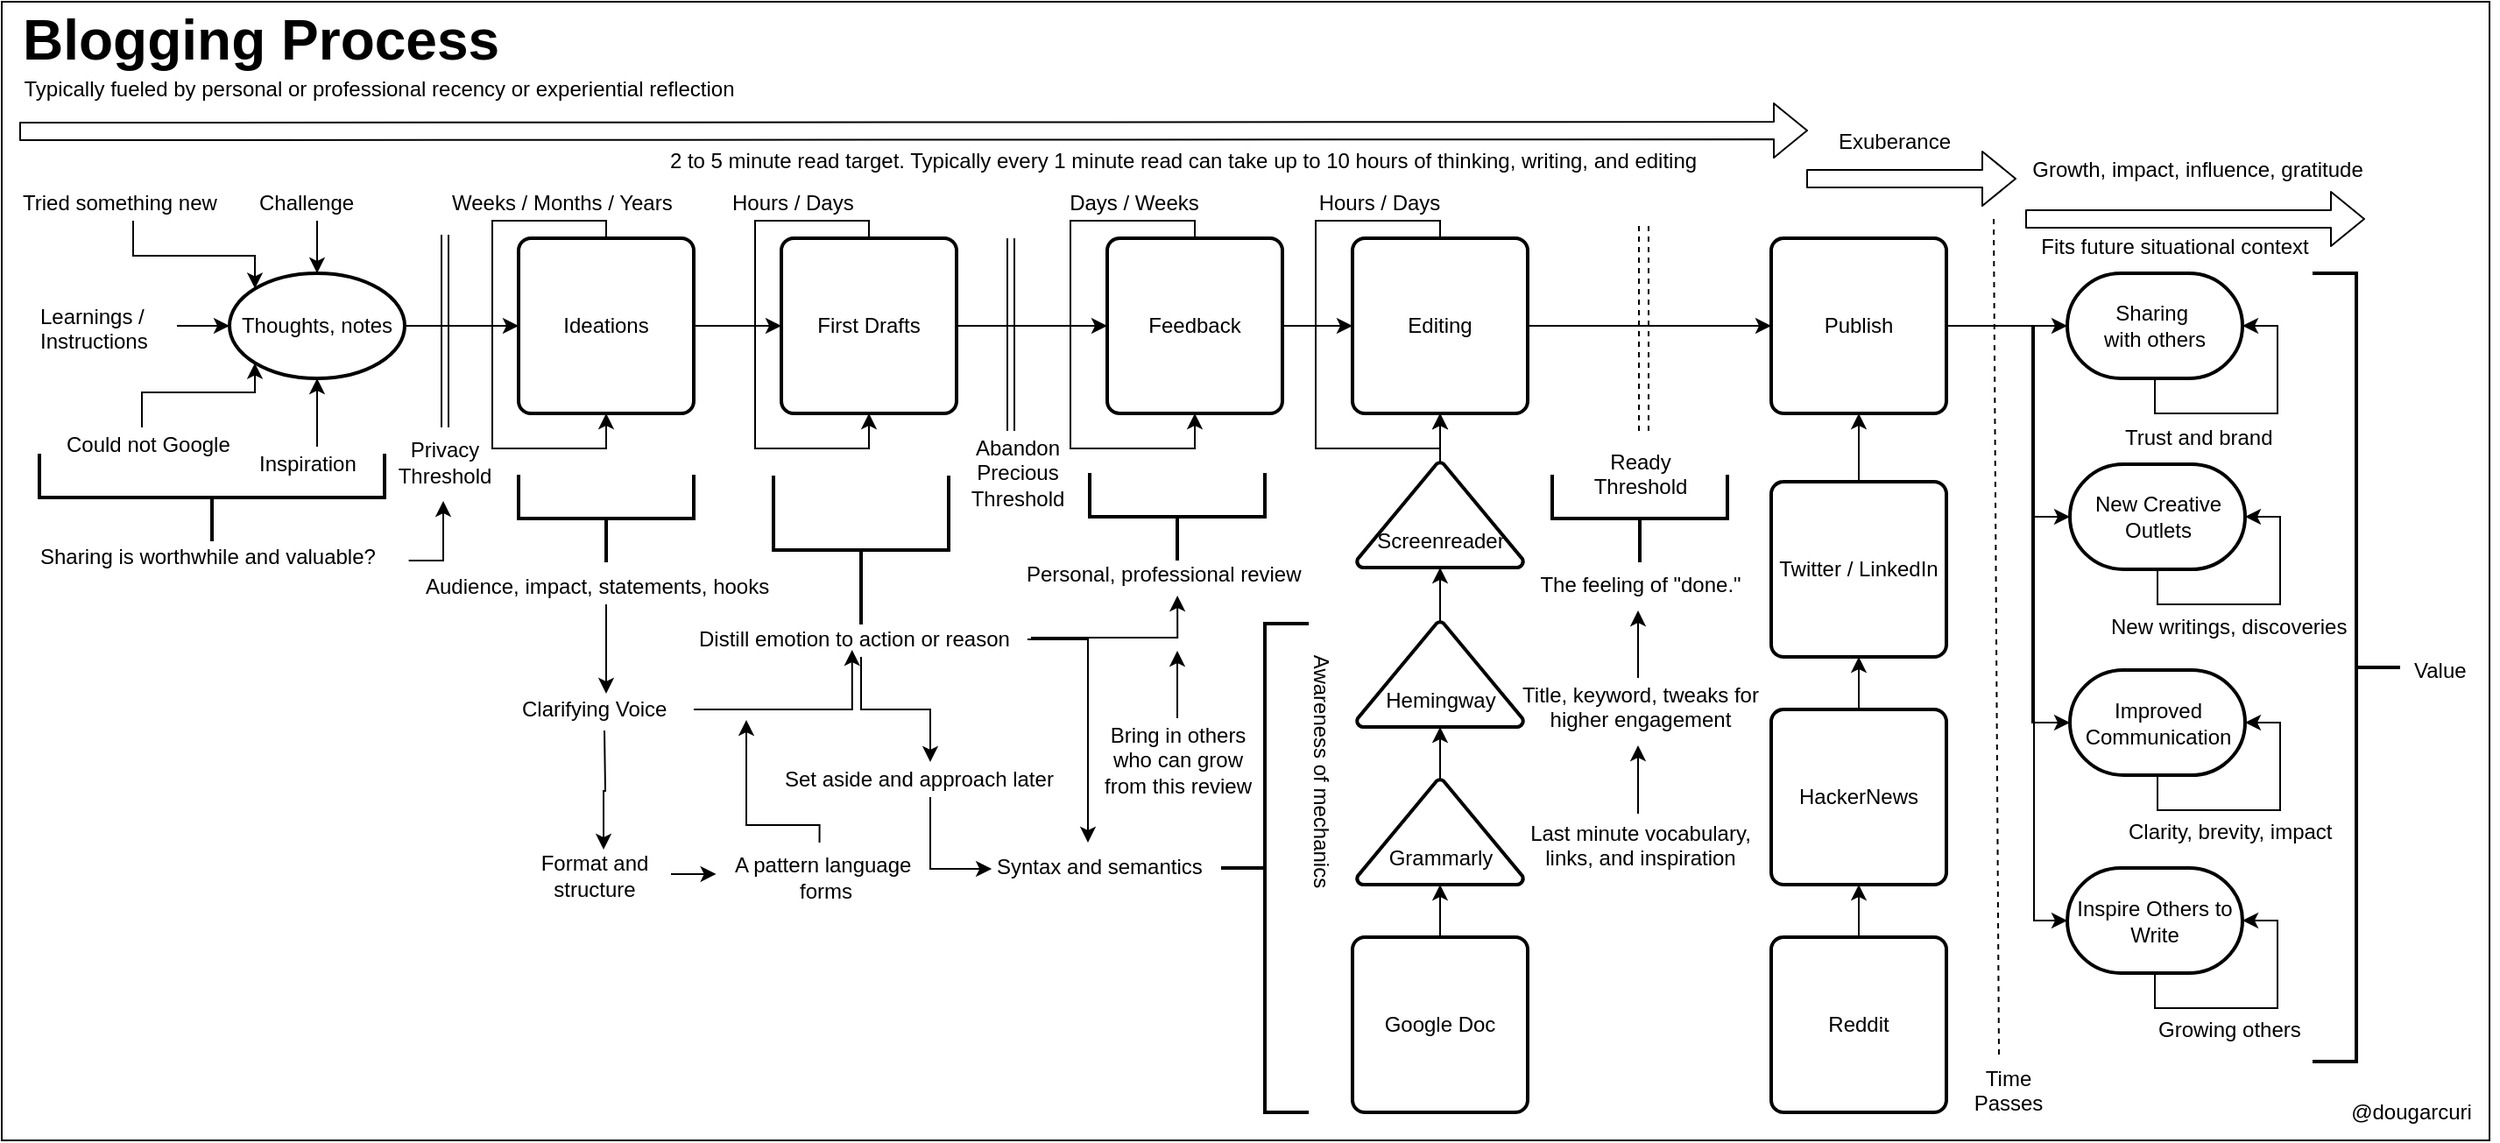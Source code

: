 <mxfile version="12.3.5" type="device" pages="1"><diagram id="sORktMblNxH-J1R0v_uJ" name="process"><mxGraphModel dx="1791" dy="623" grid="1" gridSize="10" guides="1" tooltips="1" connect="1" arrows="1" fold="1" page="1" pageScale="1" pageWidth="850" pageHeight="1100" math="0" shadow="0"><root><mxCell id="0"/><mxCell id="1" parent="0"/><mxCell id="_Q_FbleokPixH2t-izun-12" value="" style="rounded=0;whiteSpace=wrap;html=1;align=center;fillColor=none;" vertex="1" parent="1"><mxGeometry x="-140" y="60" width="1420" height="650" as="geometry"/></mxCell><mxCell id="eukD2ALATDsCNfcXqx_N-5" style="edgeStyle=orthogonalEdgeStyle;rounded=0;orthogonalLoop=1;jettySize=auto;html=1;exitX=1;exitY=0.5;exitDx=0;exitDy=0;entryX=0;entryY=0.5;entryDx=0;entryDy=0;" parent="1" source="eukD2ALATDsCNfcXqx_N-1" target="eukD2ALATDsCNfcXqx_N-6" edge="1"><mxGeometry relative="1" as="geometry"><mxPoint x="295" y="245" as="targetPoint"/></mxGeometry></mxCell><mxCell id="eukD2ALATDsCNfcXqx_N-1" value="Ideations" style="rounded=1;whiteSpace=wrap;html=1;absoluteArcSize=1;arcSize=14;strokeWidth=2;" parent="1" vertex="1"><mxGeometry x="155" y="195" width="100" height="100" as="geometry"/></mxCell><mxCell id="eukD2ALATDsCNfcXqx_N-2" style="edgeStyle=orthogonalEdgeStyle;rounded=0;orthogonalLoop=1;jettySize=auto;html=1;entryX=0.5;entryY=1;entryDx=0;entryDy=0;" parent="1" source="eukD2ALATDsCNfcXqx_N-1" target="eukD2ALATDsCNfcXqx_N-1" edge="1"><mxGeometry relative="1" as="geometry"><Array as="points"><mxPoint x="205" y="185"/><mxPoint x="140" y="185"/><mxPoint x="140" y="315"/><mxPoint x="205" y="315"/></Array></mxGeometry></mxCell><mxCell id="eukD2ALATDsCNfcXqx_N-12" style="edgeStyle=orthogonalEdgeStyle;rounded=0;orthogonalLoop=1;jettySize=auto;html=1;exitX=1;exitY=0.5;exitDx=0;exitDy=0;entryX=0;entryY=0.5;entryDx=0;entryDy=0;" parent="1" source="eukD2ALATDsCNfcXqx_N-6" target="eukD2ALATDsCNfcXqx_N-11" edge="1"><mxGeometry relative="1" as="geometry"><mxPoint x="441" y="245" as="sourcePoint"/></mxGeometry></mxCell><mxCell id="eukD2ALATDsCNfcXqx_N-6" value="First Drafts" style="rounded=1;whiteSpace=wrap;html=1;absoluteArcSize=1;arcSize=14;strokeWidth=2;" parent="1" vertex="1"><mxGeometry x="305" y="195" width="100" height="100" as="geometry"/></mxCell><mxCell id="eukD2ALATDsCNfcXqx_N-8" style="edgeStyle=orthogonalEdgeStyle;rounded=0;orthogonalLoop=1;jettySize=auto;html=1;exitX=0.5;exitY=0;exitDx=0;exitDy=0;entryX=0.5;entryY=1;entryDx=0;entryDy=0;" parent="1" source="eukD2ALATDsCNfcXqx_N-6" target="eukD2ALATDsCNfcXqx_N-6" edge="1"><mxGeometry relative="1" as="geometry"><Array as="points"><mxPoint x="355" y="185"/><mxPoint x="290" y="185"/><mxPoint x="290" y="315"/><mxPoint x="355" y="315"/></Array></mxGeometry></mxCell><mxCell id="eukD2ALATDsCNfcXqx_N-9" value="Weeks / Months / Years" style="text;html=1;resizable=0;points=[];autosize=1;align=left;verticalAlign=top;spacingTop=-4;" parent="1" vertex="1"><mxGeometry x="115" y="165" width="140" height="20" as="geometry"/></mxCell><mxCell id="eukD2ALATDsCNfcXqx_N-10" value="Hours / Days" style="text;html=1;resizable=0;points=[];autosize=1;align=left;verticalAlign=top;spacingTop=-4;" parent="1" vertex="1"><mxGeometry x="275" y="165" width="80" height="20" as="geometry"/></mxCell><mxCell id="eukD2ALATDsCNfcXqx_N-19" style="edgeStyle=orthogonalEdgeStyle;rounded=0;orthogonalLoop=1;jettySize=auto;html=1;exitX=1;exitY=0.5;exitDx=0;exitDy=0;entryX=0;entryY=0.5;entryDx=0;entryDy=0;" parent="1" source="eukD2ALATDsCNfcXqx_N-11" target="eukD2ALATDsCNfcXqx_N-23" edge="1"><mxGeometry relative="1" as="geometry"><mxPoint x="621" y="245" as="targetPoint"/></mxGeometry></mxCell><mxCell id="eukD2ALATDsCNfcXqx_N-11" value="Feedback" style="rounded=1;whiteSpace=wrap;html=1;absoluteArcSize=1;arcSize=14;strokeWidth=2;" parent="1" vertex="1"><mxGeometry x="491" y="195" width="100" height="100" as="geometry"/></mxCell><mxCell id="eukD2ALATDsCNfcXqx_N-15" style="edgeStyle=orthogonalEdgeStyle;rounded=0;orthogonalLoop=1;jettySize=auto;html=1;exitX=0.5;exitY=0;exitDx=0;exitDy=0;entryX=0.5;entryY=1;entryDx=0;entryDy=0;" parent="1" source="eukD2ALATDsCNfcXqx_N-11" target="eukD2ALATDsCNfcXqx_N-11" edge="1"><mxGeometry relative="1" as="geometry"><Array as="points"><mxPoint x="541" y="185"/><mxPoint x="470" y="185"/><mxPoint x="470" y="315"/><mxPoint x="541" y="315"/></Array></mxGeometry></mxCell><mxCell id="eukD2ALATDsCNfcXqx_N-16" value="Days / Weeks" style="text;html=1;resizable=0;points=[];align=center;verticalAlign=middle;labelBackgroundColor=#ffffff;" parent="eukD2ALATDsCNfcXqx_N-15" vertex="1" connectable="0"><mxGeometry x="-0.569" y="-4" relative="1" as="geometry"><mxPoint x="20" y="-6" as="offset"/></mxGeometry></mxCell><mxCell id="eukD2ALATDsCNfcXqx_N-27" style="edgeStyle=orthogonalEdgeStyle;rounded=0;orthogonalLoop=1;jettySize=auto;html=1;exitX=1;exitY=0.5;exitDx=0;exitDy=0;entryX=0;entryY=0.5;entryDx=0;entryDy=0;" parent="1" source="eukD2ALATDsCNfcXqx_N-23" target="eukD2ALATDsCNfcXqx_N-25" edge="1"><mxGeometry relative="1" as="geometry"/></mxCell><mxCell id="eukD2ALATDsCNfcXqx_N-23" value="Editing" style="rounded=1;whiteSpace=wrap;html=1;absoluteArcSize=1;arcSize=14;strokeWidth=2;" parent="1" vertex="1"><mxGeometry x="631" y="195" width="100" height="100" as="geometry"/></mxCell><mxCell id="eukD2ALATDsCNfcXqx_N-84" style="edgeStyle=orthogonalEdgeStyle;rounded=0;orthogonalLoop=1;jettySize=auto;html=1;exitX=1;exitY=0.5;exitDx=0;exitDy=0;entryX=0;entryY=0.5;entryDx=0;entryDy=0;entryPerimeter=0;" parent="1" source="eukD2ALATDsCNfcXqx_N-25" target="eukD2ALATDsCNfcXqx_N-85" edge="1"><mxGeometry relative="1" as="geometry"><mxPoint x="1019" y="245" as="targetPoint"/></mxGeometry></mxCell><mxCell id="eukD2ALATDsCNfcXqx_N-127" style="edgeStyle=orthogonalEdgeStyle;rounded=0;orthogonalLoop=1;jettySize=auto;html=1;exitX=1;exitY=0.5;exitDx=0;exitDy=0;entryX=0;entryY=0.5;entryDx=0;entryDy=0;entryPerimeter=0;" parent="1" source="eukD2ALATDsCNfcXqx_N-25" target="eukD2ALATDsCNfcXqx_N-128" edge="1"><mxGeometry relative="1" as="geometry"><mxPoint x="1019" y="410" as="targetPoint"/><Array as="points"><mxPoint x="1019" y="245"/><mxPoint x="1019" y="354"/></Array></mxGeometry></mxCell><mxCell id="eukD2ALATDsCNfcXqx_N-132" style="edgeStyle=orthogonalEdgeStyle;rounded=0;orthogonalLoop=1;jettySize=auto;html=1;exitX=1;exitY=0.5;exitDx=0;exitDy=0;entryX=0;entryY=0.5;entryDx=0;entryDy=0;entryPerimeter=0;" parent="1" source="eukD2ALATDsCNfcXqx_N-25" target="eukD2ALATDsCNfcXqx_N-131" edge="1"><mxGeometry relative="1" as="geometry"><Array as="points"><mxPoint x="1019" y="245"/><mxPoint x="1019" y="472"/></Array></mxGeometry></mxCell><mxCell id="eukD2ALATDsCNfcXqx_N-25" value="Publish" style="rounded=1;whiteSpace=wrap;html=1;absoluteArcSize=1;arcSize=14;strokeWidth=2;" parent="1" vertex="1"><mxGeometry x="870" y="195" width="100" height="100" as="geometry"/></mxCell><mxCell id="eukD2ALATDsCNfcXqx_N-34" style="edgeStyle=orthogonalEdgeStyle;rounded=0;orthogonalLoop=1;jettySize=auto;html=1;exitX=0.5;exitY=0;exitDx=0;exitDy=0;entryX=0.5;entryY=1;entryDx=0;entryDy=0;" parent="1" source="eukD2ALATDsCNfcXqx_N-29" target="eukD2ALATDsCNfcXqx_N-30" edge="1"><mxGeometry relative="1" as="geometry"/></mxCell><mxCell id="eukD2ALATDsCNfcXqx_N-29" value="HackerNews" style="rounded=1;whiteSpace=wrap;html=1;absoluteArcSize=1;arcSize=14;strokeWidth=2;" parent="1" vertex="1"><mxGeometry x="870" y="464" width="100" height="100" as="geometry"/></mxCell><mxCell id="eukD2ALATDsCNfcXqx_N-33" style="edgeStyle=orthogonalEdgeStyle;rounded=0;orthogonalLoop=1;jettySize=auto;html=1;exitX=0.5;exitY=0;exitDx=0;exitDy=0;entryX=0.5;entryY=1;entryDx=0;entryDy=0;" parent="1" source="eukD2ALATDsCNfcXqx_N-30" target="eukD2ALATDsCNfcXqx_N-25" edge="1"><mxGeometry relative="1" as="geometry"/></mxCell><mxCell id="eukD2ALATDsCNfcXqx_N-30" value="Twitter / LinkedIn" style="rounded=1;whiteSpace=wrap;html=1;absoluteArcSize=1;arcSize=14;strokeWidth=2;" parent="1" vertex="1"><mxGeometry x="870" y="334" width="100" height="100" as="geometry"/></mxCell><mxCell id="eukD2ALATDsCNfcXqx_N-35" style="edgeStyle=orthogonalEdgeStyle;rounded=0;orthogonalLoop=1;jettySize=auto;html=1;exitX=0.5;exitY=0;exitDx=0;exitDy=0;entryX=0.5;entryY=1;entryDx=0;entryDy=0;" parent="1" source="eukD2ALATDsCNfcXqx_N-31" target="eukD2ALATDsCNfcXqx_N-29" edge="1"><mxGeometry relative="1" as="geometry"/></mxCell><mxCell id="eukD2ALATDsCNfcXqx_N-31" value="Reddit" style="rounded=1;whiteSpace=wrap;html=1;absoluteArcSize=1;arcSize=14;strokeWidth=2;" parent="1" vertex="1"><mxGeometry x="870" y="594" width="100" height="100" as="geometry"/></mxCell><mxCell id="eukD2ALATDsCNfcXqx_N-41" style="edgeStyle=orthogonalEdgeStyle;rounded=0;orthogonalLoop=1;jettySize=auto;html=1;exitX=0.5;exitY=0;exitDx=0;exitDy=0;entryX=0.5;entryY=1;entryDx=0;entryDy=0;exitPerimeter=0;" parent="1" source="eukD2ALATDsCNfcXqx_N-57" target="eukD2ALATDsCNfcXqx_N-23" edge="1"><mxGeometry relative="1" as="geometry"><mxPoint x="681" y="334" as="sourcePoint"/></mxGeometry></mxCell><mxCell id="eukD2ALATDsCNfcXqx_N-42" value="&lt;b&gt;&lt;font style=&quot;font-size: 32px&quot;&gt;Blogging Process&lt;/font&gt;&lt;/b&gt;" style="text;html=1;resizable=0;points=[];autosize=1;align=left;verticalAlign=top;spacingTop=-4;" parent="1" vertex="1"><mxGeometry x="-130" y="60" width="290" height="20" as="geometry"/></mxCell><mxCell id="eukD2ALATDsCNfcXqx_N-43" value="" style="strokeWidth=2;html=1;shape=mxgraph.flowchart.annotation_2;align=left;labelPosition=right;pointerEvents=1;rotation=-90;" parent="1" vertex="1"><mxGeometry x="180" y="305" width="50" height="100" as="geometry"/></mxCell><mxCell id="eukD2ALATDsCNfcXqx_N-74" value="" style="edgeStyle=orthogonalEdgeStyle;rounded=0;orthogonalLoop=1;jettySize=auto;html=1;" parent="1" source="eukD2ALATDsCNfcXqx_N-44" edge="1"><mxGeometry relative="1" as="geometry"><mxPoint x="205" y="455" as="targetPoint"/></mxGeometry></mxCell><mxCell id="eukD2ALATDsCNfcXqx_N-44" value="Audience, impact, statements, hooks" style="text;html=1;resizable=0;points=[];autosize=1;align=left;verticalAlign=top;spacingTop=-4;" parent="1" vertex="1"><mxGeometry x="100" y="384" width="210" height="20" as="geometry"/></mxCell><mxCell id="eukD2ALATDsCNfcXqx_N-94" style="edgeStyle=orthogonalEdgeStyle;rounded=0;orthogonalLoop=1;jettySize=auto;html=1;entryX=0.473;entryY=0.8;entryDx=0;entryDy=0;entryPerimeter=0;" parent="1" source="eukD2ALATDsCNfcXqx_N-73" target="eukD2ALATDsCNfcXqx_N-48" edge="1"><mxGeometry relative="1" as="geometry"/></mxCell><mxCell id="eukD2ALATDsCNfcXqx_N-73" value="Clarifying Voice" style="text;html=1;resizable=0;points=[];autosize=1;align=left;verticalAlign=top;spacingTop=-4;" parent="1" vertex="1"><mxGeometry x="155" y="454" width="100" height="20" as="geometry"/></mxCell><mxCell id="eukD2ALATDsCNfcXqx_N-45" value="" style="strokeWidth=2;html=1;shape=mxgraph.flowchart.annotation_2;align=left;labelPosition=right;pointerEvents=1;rotation=-90;" parent="1" vertex="1"><mxGeometry x="506" y="304" width="50" height="100" as="geometry"/></mxCell><mxCell id="eukD2ALATDsCNfcXqx_N-46" value="Personal, professional review" style="text;html=1;resizable=0;points=[];autosize=1;align=left;verticalAlign=top;spacingTop=-4;" parent="1" vertex="1"><mxGeometry x="443" y="377" width="170" height="20" as="geometry"/></mxCell><mxCell id="eukD2ALATDsCNfcXqx_N-47" value="" style="strokeWidth=2;html=1;shape=mxgraph.flowchart.annotation_2;align=left;labelPosition=right;pointerEvents=1;rotation=-90;" parent="1" vertex="1"><mxGeometry x="308" y="323" width="85" height="100" as="geometry"/></mxCell><mxCell id="eukD2ALATDsCNfcXqx_N-99" style="edgeStyle=orthogonalEdgeStyle;rounded=0;orthogonalLoop=1;jettySize=auto;html=1;entryX=0.518;entryY=1.1;entryDx=0;entryDy=0;entryPerimeter=0;exitX=1.013;exitY=0.5;exitDx=0;exitDy=0;exitPerimeter=0;" parent="1" source="eukD2ALATDsCNfcXqx_N-48" target="eukD2ALATDsCNfcXqx_N-46" edge="1"><mxGeometry relative="1" as="geometry"><Array as="points"><mxPoint x="448" y="423"/><mxPoint x="531" y="423"/></Array></mxGeometry></mxCell><mxCell id="eukD2ALATDsCNfcXqx_N-101" style="edgeStyle=orthogonalEdgeStyle;rounded=0;orthogonalLoop=1;jettySize=auto;html=1;" parent="1" source="eukD2ALATDsCNfcXqx_N-48" edge="1"><mxGeometry relative="1" as="geometry"><mxPoint x="480" y="540" as="targetPoint"/><Array as="points"><mxPoint x="480" y="424"/></Array></mxGeometry></mxCell><mxCell id="eukD2ALATDsCNfcXqx_N-115" style="edgeStyle=orthogonalEdgeStyle;rounded=0;orthogonalLoop=1;jettySize=auto;html=1;" parent="1" source="eukD2ALATDsCNfcXqx_N-48" target="eukD2ALATDsCNfcXqx_N-113" edge="1"><mxGeometry relative="1" as="geometry"/></mxCell><mxCell id="eukD2ALATDsCNfcXqx_N-48" value="Distill emotion to action or reason" style="text;html=1;resizable=0;points=[];autosize=1;align=left;verticalAlign=top;spacingTop=-4;" parent="1" vertex="1"><mxGeometry x="255.5" y="414" width="190" height="20" as="geometry"/></mxCell><mxCell id="eukD2ALATDsCNfcXqx_N-63" style="edgeStyle=orthogonalEdgeStyle;rounded=0;orthogonalLoop=1;jettySize=auto;html=1;exitX=0.5;exitY=0;exitDx=0;exitDy=0;entryX=0.5;entryY=1;entryDx=0;entryDy=0;entryPerimeter=0;" parent="1" source="eukD2ALATDsCNfcXqx_N-51" target="eukD2ALATDsCNfcXqx_N-55" edge="1"><mxGeometry relative="1" as="geometry"/></mxCell><mxCell id="eukD2ALATDsCNfcXqx_N-51" value="Google Doc" style="rounded=1;whiteSpace=wrap;html=1;absoluteArcSize=1;arcSize=14;strokeWidth=2;" parent="1" vertex="1"><mxGeometry x="631" y="594" width="100" height="100" as="geometry"/></mxCell><mxCell id="eukD2ALATDsCNfcXqx_N-61" style="edgeStyle=orthogonalEdgeStyle;rounded=0;orthogonalLoop=1;jettySize=auto;html=1;exitX=0.5;exitY=0;exitDx=0;exitDy=0;exitPerimeter=0;" parent="1" source="eukD2ALATDsCNfcXqx_N-55" target="eukD2ALATDsCNfcXqx_N-56" edge="1"><mxGeometry relative="1" as="geometry"/></mxCell><mxCell id="eukD2ALATDsCNfcXqx_N-55" value="&lt;br&gt;&lt;br&gt;Grammarly" style="strokeWidth=2;html=1;shape=mxgraph.flowchart.extract_or_measurement;whiteSpace=wrap;" parent="1" vertex="1"><mxGeometry x="633.5" y="504" width="95" height="60" as="geometry"/></mxCell><mxCell id="eukD2ALATDsCNfcXqx_N-59" style="edgeStyle=orthogonalEdgeStyle;rounded=0;orthogonalLoop=1;jettySize=auto;html=1;exitX=0.5;exitY=0;exitDx=0;exitDy=0;exitPerimeter=0;entryX=0.5;entryY=1;entryDx=0;entryDy=0;entryPerimeter=0;" parent="1" source="eukD2ALATDsCNfcXqx_N-56" target="eukD2ALATDsCNfcXqx_N-57" edge="1"><mxGeometry relative="1" as="geometry"/></mxCell><mxCell id="eukD2ALATDsCNfcXqx_N-56" value="&lt;br&gt;&lt;br&gt;Hemingway" style="strokeWidth=2;html=1;shape=mxgraph.flowchart.extract_or_measurement;whiteSpace=wrap;" parent="1" vertex="1"><mxGeometry x="633.5" y="414" width="95" height="60" as="geometry"/></mxCell><mxCell id="eukD2ALATDsCNfcXqx_N-57" value="&lt;br&gt;&lt;br&gt;Screenreader" style="strokeWidth=2;html=1;shape=mxgraph.flowchart.extract_or_measurement;whiteSpace=wrap;" parent="1" vertex="1"><mxGeometry x="633.5" y="323" width="95" height="60" as="geometry"/></mxCell><mxCell id="eukD2ALATDsCNfcXqx_N-64" value="" style="shape=flexArrow;endArrow=classic;html=1;" parent="1" edge="1"><mxGeometry width="50" height="50" relative="1" as="geometry"><mxPoint x="-130" y="134" as="sourcePoint"/><mxPoint x="891" y="133.5" as="targetPoint"/></mxGeometry></mxCell><mxCell id="eukD2ALATDsCNfcXqx_N-65" value="Typically fueled by personal or professional recency or experiential reflection" style="text;html=1;resizable=0;points=[];align=center;verticalAlign=middle;labelBackgroundColor=#ffffff;" parent="eukD2ALATDsCNfcXqx_N-64" vertex="1" connectable="0"><mxGeometry x="-0.572" y="3" relative="1" as="geometry"><mxPoint x="-14" y="-21" as="offset"/></mxGeometry></mxCell><mxCell id="eukD2ALATDsCNfcXqx_N-69" value="" style="strokeWidth=2;html=1;shape=mxgraph.flowchart.annotation_2;align=left;labelPosition=right;pointerEvents=1;rotation=0;" parent="1" vertex="1"><mxGeometry x="556" y="415" width="50" height="279" as="geometry"/></mxCell><mxCell id="eukD2ALATDsCNfcXqx_N-71" value="Syntax and semantics" style="text;html=1;resizable=0;points=[];autosize=1;align=left;verticalAlign=top;spacingTop=-4;" parent="1" vertex="1"><mxGeometry x="426" y="544" width="130" height="20" as="geometry"/></mxCell><mxCell id="eukD2ALATDsCNfcXqx_N-75" value="" style="shape=link;html=1;" parent="1" edge="1"><mxGeometry width="50" height="50" relative="1" as="geometry"><mxPoint x="436" y="305" as="sourcePoint"/><mxPoint x="436" y="195" as="targetPoint"/></mxGeometry></mxCell><mxCell id="eukD2ALATDsCNfcXqx_N-76" value="Abandon&lt;br&gt;Precious Threshold" style="text;html=1;strokeColor=none;fillColor=none;align=center;verticalAlign=middle;whiteSpace=wrap;rounded=0;" parent="1" vertex="1"><mxGeometry x="420" y="319" width="40" height="20" as="geometry"/></mxCell><mxCell id="eukD2ALATDsCNfcXqx_N-80" value="" style="endArrow=none;dashed=1;html=1;" parent="1" edge="1"><mxGeometry width="50" height="50" relative="1" as="geometry"><mxPoint x="794.5" y="305" as="sourcePoint"/><mxPoint x="794.5" y="185" as="targetPoint"/></mxGeometry></mxCell><mxCell id="eukD2ALATDsCNfcXqx_N-81" value="Ready&lt;br&gt;Threshold" style="text;html=1;resizable=0;points=[];autosize=1;align=center;verticalAlign=top;spacingTop=-4;" parent="1" vertex="1"><mxGeometry x="760" y="313" width="70" height="30" as="geometry"/></mxCell><mxCell id="eukD2ALATDsCNfcXqx_N-83" style="edgeStyle=orthogonalEdgeStyle;rounded=0;orthogonalLoop=1;jettySize=auto;html=1;exitX=1;exitY=0.5;exitDx=0;exitDy=0;exitPerimeter=0;entryX=0;entryY=0.5;entryDx=0;entryDy=0;" parent="1" source="eukD2ALATDsCNfcXqx_N-82" target="eukD2ALATDsCNfcXqx_N-1" edge="1"><mxGeometry relative="1" as="geometry"/></mxCell><mxCell id="eukD2ALATDsCNfcXqx_N-82" value="Thoughts, notes" style="strokeWidth=2;html=1;shape=mxgraph.flowchart.start_1;whiteSpace=wrap;" parent="1" vertex="1"><mxGeometry x="-10" y="215" width="100" height="60" as="geometry"/></mxCell><mxCell id="eukD2ALATDsCNfcXqx_N-85" value="Sharing&amp;nbsp;&lt;br&gt;with others" style="strokeWidth=2;html=1;shape=mxgraph.flowchart.terminator;whiteSpace=wrap;" parent="1" vertex="1"><mxGeometry x="1039" y="215" width="100" height="60" as="geometry"/></mxCell><mxCell id="eukD2ALATDsCNfcXqx_N-87" value="" style="endArrow=none;dashed=1;html=1;exitX=0.4;exitY=-0.133;exitDx=0;exitDy=0;exitPerimeter=0;" parent="1" edge="1" source="eukD2ALATDsCNfcXqx_N-88"><mxGeometry width="50" height="50" relative="1" as="geometry"><mxPoint x="997" y="490" as="sourcePoint"/><mxPoint x="997" y="184" as="targetPoint"/></mxGeometry></mxCell><mxCell id="eukD2ALATDsCNfcXqx_N-88" value="Time&lt;br&gt;Passes" style="text;html=1;resizable=0;points=[];autosize=1;align=center;verticalAlign=top;spacingTop=-4;" parent="1" vertex="1"><mxGeometry x="980" y="665" width="50" height="30" as="geometry"/></mxCell><mxCell id="eukD2ALATDsCNfcXqx_N-89" value="" style="shape=flexArrow;endArrow=classic;html=1;" parent="1" edge="1"><mxGeometry width="50" height="50" relative="1" as="geometry"><mxPoint x="1015" y="184" as="sourcePoint"/><mxPoint x="1209" y="184" as="targetPoint"/></mxGeometry></mxCell><mxCell id="eukD2ALATDsCNfcXqx_N-90" value="Fits future situational context" style="text;html=1;resizable=0;points=[];align=center;verticalAlign=middle;labelBackgroundColor=#ffffff;" parent="eukD2ALATDsCNfcXqx_N-89" vertex="1" connectable="0"><mxGeometry x="-0.572" y="3" relative="1" as="geometry"><mxPoint x="43" y="19" as="offset"/></mxGeometry></mxCell><mxCell id="eukD2ALATDsCNfcXqx_N-92" style="edgeStyle=orthogonalEdgeStyle;rounded=0;orthogonalLoop=1;jettySize=auto;html=1;exitX=0.5;exitY=1;exitDx=0;exitDy=0;exitPerimeter=0;entryX=1;entryY=0.5;entryDx=0;entryDy=0;entryPerimeter=0;" parent="1" source="eukD2ALATDsCNfcXqx_N-85" target="eukD2ALATDsCNfcXqx_N-85" edge="1"><mxGeometry relative="1" as="geometry"/></mxCell><mxCell id="eukD2ALATDsCNfcXqx_N-93" value="Trust and brand" style="text;html=1;resizable=0;points=[];autosize=1;align=left;verticalAlign=top;spacingTop=-4;" parent="1" vertex="1"><mxGeometry x="1070" y="299" width="100" height="20" as="geometry"/></mxCell><mxCell id="eukD2ALATDsCNfcXqx_N-95" value="2 to 5 minute read target. Typically every 1 minute read can take up to 10 hours of thinking, writing, and editing" style="text;html=1;resizable=0;points=[];align=center;verticalAlign=middle;labelBackgroundColor=#ffffff;" parent="1" vertex="1" connectable="0"><mxGeometry x="531" y="170" as="geometry"><mxPoint x="3" y="-19.5" as="offset"/></mxGeometry></mxCell><mxCell id="eukD2ALATDsCNfcXqx_N-106" style="edgeStyle=orthogonalEdgeStyle;rounded=0;orthogonalLoop=1;jettySize=auto;html=1;entryX=0.5;entryY=1;entryDx=0;entryDy=0;entryPerimeter=0;" parent="1" source="eukD2ALATDsCNfcXqx_N-105" target="eukD2ALATDsCNfcXqx_N-82" edge="1"><mxGeometry relative="1" as="geometry"/></mxCell><mxCell id="eukD2ALATDsCNfcXqx_N-105" value="Inspiration" style="text;html=1;resizable=0;points=[];autosize=1;align=left;verticalAlign=top;spacingTop=-4;" parent="1" vertex="1"><mxGeometry x="5" y="314" width="70" height="20" as="geometry"/></mxCell><mxCell id="eukD2ALATDsCNfcXqx_N-108" style="edgeStyle=orthogonalEdgeStyle;rounded=0;orthogonalLoop=1;jettySize=auto;html=1;entryX=0.5;entryY=0;entryDx=0;entryDy=0;entryPerimeter=0;" parent="1" source="eukD2ALATDsCNfcXqx_N-107" target="eukD2ALATDsCNfcXqx_N-82" edge="1"><mxGeometry relative="1" as="geometry"/></mxCell><mxCell id="eukD2ALATDsCNfcXqx_N-107" value="Challenge" style="text;html=1;resizable=0;points=[];autosize=1;align=left;verticalAlign=top;spacingTop=-4;" parent="1" vertex="1"><mxGeometry x="5" y="165" width="70" height="20" as="geometry"/></mxCell><mxCell id="eukD2ALATDsCNfcXqx_N-110" style="edgeStyle=orthogonalEdgeStyle;rounded=0;orthogonalLoop=1;jettySize=auto;html=1;entryX=0;entryY=0.5;entryDx=0;entryDy=0;entryPerimeter=0;" parent="1" source="eukD2ALATDsCNfcXqx_N-109" target="eukD2ALATDsCNfcXqx_N-82" edge="1"><mxGeometry relative="1" as="geometry"/></mxCell><mxCell id="eukD2ALATDsCNfcXqx_N-109" value="Learnings /&lt;br&gt;Instructions" style="text;html=1;resizable=0;points=[];autosize=1;align=left;verticalAlign=top;spacingTop=-4;" parent="1" vertex="1"><mxGeometry x="-120" y="230" width="80" height="30" as="geometry"/></mxCell><mxCell id="eukD2ALATDsCNfcXqx_N-116" style="edgeStyle=orthogonalEdgeStyle;rounded=0;orthogonalLoop=1;jettySize=auto;html=1;entryX=-0.007;entryY=0.55;entryDx=0;entryDy=0;entryPerimeter=0;" parent="1" source="eukD2ALATDsCNfcXqx_N-113" target="eukD2ALATDsCNfcXqx_N-71" edge="1"><mxGeometry relative="1" as="geometry"/></mxCell><mxCell id="eukD2ALATDsCNfcXqx_N-113" value="Set aside and approach later" style="text;html=1;resizable=0;points=[];autosize=1;align=left;verticalAlign=top;spacingTop=-4;" parent="1" vertex="1"><mxGeometry x="305" y="494" width="170" height="20" as="geometry"/></mxCell><mxCell id="eukD2ALATDsCNfcXqx_N-122" style="edgeStyle=orthogonalEdgeStyle;rounded=0;orthogonalLoop=1;jettySize=auto;html=1;entryX=0.145;entryY=0.855;entryDx=0;entryDy=0;entryPerimeter=0;" parent="1" source="eukD2ALATDsCNfcXqx_N-121" target="eukD2ALATDsCNfcXqx_N-82" edge="1"><mxGeometry relative="1" as="geometry"><Array as="points"><mxPoint x="-60" y="283"/><mxPoint x="5" y="283"/></Array></mxGeometry></mxCell><mxCell id="eukD2ALATDsCNfcXqx_N-121" value="Could not Google" style="text;html=1;resizable=0;points=[];autosize=1;align=left;verticalAlign=top;spacingTop=-4;" parent="1" vertex="1"><mxGeometry x="-105" y="303" width="110" height="20" as="geometry"/></mxCell><mxCell id="eukD2ALATDsCNfcXqx_N-124" style="edgeStyle=orthogonalEdgeStyle;rounded=0;orthogonalLoop=1;jettySize=auto;html=1;entryX=0.145;entryY=0.145;entryDx=0;entryDy=0;entryPerimeter=0;" parent="1" source="eukD2ALATDsCNfcXqx_N-123" target="eukD2ALATDsCNfcXqx_N-82" edge="1"><mxGeometry relative="1" as="geometry"/></mxCell><mxCell id="eukD2ALATDsCNfcXqx_N-123" value="Tried something new" style="text;html=1;resizable=0;points=[];autosize=1;align=left;verticalAlign=top;spacingTop=-4;" parent="1" vertex="1"><mxGeometry x="-130" y="165" width="130" height="20" as="geometry"/></mxCell><mxCell id="eukD2ALATDsCNfcXqx_N-128" value="New Creative Outlets" style="strokeWidth=2;html=1;shape=mxgraph.flowchart.terminator;whiteSpace=wrap;" parent="1" vertex="1"><mxGeometry x="1040.5" y="324" width="100" height="60" as="geometry"/></mxCell><mxCell id="eukD2ALATDsCNfcXqx_N-129" style="edgeStyle=orthogonalEdgeStyle;rounded=0;orthogonalLoop=1;jettySize=auto;html=1;exitX=0.5;exitY=1;exitDx=0;exitDy=0;exitPerimeter=0;entryX=1;entryY=0.5;entryDx=0;entryDy=0;entryPerimeter=0;" parent="1" source="eukD2ALATDsCNfcXqx_N-128" target="eukD2ALATDsCNfcXqx_N-128" edge="1"><mxGeometry relative="1" as="geometry"/></mxCell><mxCell id="eukD2ALATDsCNfcXqx_N-130" value="New writings, discoveries" style="text;html=1;resizable=0;points=[];autosize=1;align=left;verticalAlign=top;spacingTop=-4;" parent="1" vertex="1"><mxGeometry x="1061.5" y="406.5" width="150" height="20" as="geometry"/></mxCell><mxCell id="eukD2ALATDsCNfcXqx_N-131" value="Improved Communication" style="strokeWidth=2;html=1;shape=mxgraph.flowchart.terminator;whiteSpace=wrap;" parent="1" vertex="1"><mxGeometry x="1040.5" y="441.5" width="100" height="60" as="geometry"/></mxCell><mxCell id="eukD2ALATDsCNfcXqx_N-133" style="edgeStyle=orthogonalEdgeStyle;rounded=0;orthogonalLoop=1;jettySize=auto;html=1;exitX=0.5;exitY=1;exitDx=0;exitDy=0;exitPerimeter=0;entryX=1;entryY=0.5;entryDx=0;entryDy=0;entryPerimeter=0;" parent="1" source="eukD2ALATDsCNfcXqx_N-131" target="eukD2ALATDsCNfcXqx_N-131" edge="1"><mxGeometry relative="1" as="geometry"/></mxCell><mxCell id="eukD2ALATDsCNfcXqx_N-135" value="Clarity, brevity, impact&amp;nbsp;" style="text;html=1;resizable=0;points=[];autosize=1;align=left;verticalAlign=top;spacingTop=-4;" parent="1" vertex="1"><mxGeometry x="1071.5" y="523.5" width="140" height="20" as="geometry"/></mxCell><mxCell id="eukD2ALATDsCNfcXqx_N-138" value="" style="strokeWidth=2;html=1;shape=mxgraph.flowchart.annotation_2;align=left;labelPosition=right;pointerEvents=1;rotation=180;" parent="1" vertex="1"><mxGeometry x="1179" y="215" width="50" height="450" as="geometry"/></mxCell><mxCell id="eukD2ALATDsCNfcXqx_N-139" value="Value" style="text;html=1;resizable=0;points=[];autosize=1;align=left;verticalAlign=top;spacingTop=-4;" parent="1" vertex="1"><mxGeometry x="1235" y="431.5" width="50" height="20" as="geometry"/></mxCell><mxCell id="XZcDNwNiaUteVOln5nIq-1" value="" style="shape=link;html=1;" parent="1" edge="1"><mxGeometry width="50" height="50" relative="1" as="geometry"><mxPoint x="113" y="303" as="sourcePoint"/><mxPoint x="113" y="193" as="targetPoint"/></mxGeometry></mxCell><mxCell id="XZcDNwNiaUteVOln5nIq-2" value="Privacy Threshold" style="text;html=1;strokeColor=none;fillColor=none;align=center;verticalAlign=middle;whiteSpace=wrap;rounded=0;" parent="1" vertex="1"><mxGeometry x="93" y="313" width="40" height="20" as="geometry"/></mxCell><mxCell id="XZcDNwNiaUteVOln5nIq-4" style="edgeStyle=orthogonalEdgeStyle;rounded=0;orthogonalLoop=1;jettySize=auto;html=1;entryX=0.5;entryY=1;entryDx=0;entryDy=0;entryPerimeter=0;exitX=1.011;exitY=0.6;exitDx=0;exitDy=0;exitPerimeter=0;" parent="1" source="XZcDNwNiaUteVOln5nIq-5" edge="1"><mxGeometry relative="1" as="geometry"><mxPoint x="72.5" y="372" as="sourcePoint"/><mxPoint x="112" y="345" as="targetPoint"/></mxGeometry></mxCell><mxCell id="XZcDNwNiaUteVOln5nIq-5" value="Sharing is worthwhile and valuable?" style="text;html=1;resizable=0;points=[];autosize=1;align=left;verticalAlign=top;spacingTop=-4;" parent="1" vertex="1"><mxGeometry x="-120" y="367" width="210" height="20" as="geometry"/></mxCell><mxCell id="XZcDNwNiaUteVOln5nIq-6" value="" style="strokeWidth=2;html=1;shape=mxgraph.flowchart.annotation_2;align=left;labelPosition=right;pointerEvents=1;rotation=-90;" parent="1" vertex="1"><mxGeometry x="-45" y="244.5" width="50" height="197" as="geometry"/></mxCell><mxCell id="E38kSMGfufKx_o0Z0UjT-1" value="" style="strokeWidth=2;html=1;shape=mxgraph.flowchart.annotation_2;align=left;labelPosition=right;pointerEvents=1;rotation=-90;" parent="1" vertex="1"><mxGeometry x="770" y="305" width="50" height="100" as="geometry"/></mxCell><mxCell id="E38kSMGfufKx_o0Z0UjT-2" value="Title, keyword, tweaks for &lt;br&gt;higher engagement" style="text;html=1;resizable=0;points=[];autosize=1;align=center;verticalAlign=top;spacingTop=-4;" parent="1" vertex="1"><mxGeometry x="720" y="445.5" width="150" height="30" as="geometry"/></mxCell><mxCell id="E38kSMGfufKx_o0Z0UjT-3" value="" style="shape=flexArrow;endArrow=classic;html=1;" parent="1" edge="1"><mxGeometry width="50" height="50" relative="1" as="geometry"><mxPoint x="890" y="161" as="sourcePoint"/><mxPoint x="1010" y="161" as="targetPoint"/></mxGeometry></mxCell><mxCell id="E38kSMGfufKx_o0Z0UjT-4" value="Exuberance" style="text;html=1;resizable=0;points=[];align=center;verticalAlign=middle;labelBackgroundColor=#ffffff;" parent="E38kSMGfufKx_o0Z0UjT-3" vertex="1" connectable="0"><mxGeometry x="-0.572" y="3" relative="1" as="geometry"><mxPoint x="24" y="-18" as="offset"/></mxGeometry></mxCell><mxCell id="E38kSMGfufKx_o0Z0UjT-5" style="edgeStyle=orthogonalEdgeStyle;rounded=0;orthogonalLoop=1;jettySize=auto;html=1;exitX=0.5;exitY=0;exitDx=0;exitDy=0;entryX=0.5;entryY=1;entryDx=0;entryDy=0;" parent="1" edge="1"><mxGeometry relative="1" as="geometry"><mxPoint x="794" y="523.5" as="sourcePoint"/><mxPoint x="794" y="484.5" as="targetPoint"/></mxGeometry></mxCell><mxCell id="E38kSMGfufKx_o0Z0UjT-6" value="Last minute vocabulary,&lt;br&gt;links, and inspiration" style="text;html=1;resizable=0;points=[];autosize=1;align=center;verticalAlign=top;spacingTop=-4;" parent="1" vertex="1"><mxGeometry x="725" y="524.5" width="140" height="30" as="geometry"/></mxCell><mxCell id="A9MlgLuteRDHIZA7fGHJ-1" value="" style="endArrow=none;dashed=1;html=1;" parent="1" edge="1"><mxGeometry width="50" height="50" relative="1" as="geometry"><mxPoint x="800" y="305" as="sourcePoint"/><mxPoint x="800" y="185" as="targetPoint"/></mxGeometry></mxCell><mxCell id="A9MlgLuteRDHIZA7fGHJ-3" style="edgeStyle=orthogonalEdgeStyle;rounded=0;orthogonalLoop=1;jettySize=auto;html=1;exitX=0.5;exitY=0;exitDx=0;exitDy=0;entryX=0.5;entryY=1;entryDx=0;entryDy=0;" parent="1" edge="1"><mxGeometry relative="1" as="geometry"><mxPoint x="794" y="446" as="sourcePoint"/><mxPoint x="794" y="407.5" as="targetPoint"/></mxGeometry></mxCell><mxCell id="A9MlgLuteRDHIZA7fGHJ-4" value="The feeling of &quot;done.&quot;" style="text;html=1;resizable=0;points=[];autosize=1;align=center;verticalAlign=top;spacingTop=-4;" parent="1" vertex="1"><mxGeometry x="730" y="383" width="130" height="20" as="geometry"/></mxCell><mxCell id="_Q_FbleokPixH2t-izun-1" value="Growth, impact, influence, gratitude" style="text;html=1;resizable=0;points=[];align=center;verticalAlign=middle;labelBackgroundColor=#ffffff;" vertex="1" connectable="0" parent="1"><mxGeometry x="1070" y="140" as="geometry"><mxPoint x="43" y="16" as="offset"/></mxGeometry></mxCell><mxCell id="_Q_FbleokPixH2t-izun-2" value="@dougarcuri" style="text;html=1;align=center;verticalAlign=middle;resizable=0;points=[];;autosize=1;" vertex="1" parent="1"><mxGeometry x="1195" y="684" width="80" height="20" as="geometry"/></mxCell><mxCell id="_Q_FbleokPixH2t-izun-3" value="Bring in others&lt;br&gt;who can grow&lt;br&gt;from this review" style="text;html=1;resizable=0;points=[];autosize=1;align=center;verticalAlign=top;spacingTop=-4;" vertex="1" parent="1"><mxGeometry x="481" y="469" width="100" height="40" as="geometry"/></mxCell><mxCell id="_Q_FbleokPixH2t-izun-5" style="edgeStyle=orthogonalEdgeStyle;rounded=0;orthogonalLoop=1;jettySize=auto;html=1;exitX=0.5;exitY=0;exitDx=0;exitDy=0;entryX=0.5;entryY=1;entryDx=0;entryDy=0;" edge="1" parent="1"><mxGeometry relative="1" as="geometry"><mxPoint x="531" y="469" as="sourcePoint"/><mxPoint x="531" y="430.5" as="targetPoint"/></mxGeometry></mxCell><mxCell id="_Q_FbleokPixH2t-izun-6" style="edgeStyle=orthogonalEdgeStyle;rounded=0;orthogonalLoop=1;jettySize=auto;html=1;exitX=0.5;exitY=0;exitDx=0;exitDy=0;entryX=0.5;entryY=1;entryDx=0;entryDy=0;" edge="1" parent="1"><mxGeometry relative="1" as="geometry"><Array as="points"><mxPoint x="681" y="185"/><mxPoint x="610" y="185"/><mxPoint x="610" y="315"/><mxPoint x="681" y="315"/></Array><mxPoint x="681" y="195" as="sourcePoint"/><mxPoint x="681" y="295" as="targetPoint"/></mxGeometry></mxCell><mxCell id="_Q_FbleokPixH2t-izun-7" value="Hours / Days" style="text;html=1;resizable=0;points=[];align=center;verticalAlign=middle;labelBackgroundColor=#ffffff;" vertex="1" connectable="0" parent="_Q_FbleokPixH2t-izun-6"><mxGeometry x="-0.569" y="-4" relative="1" as="geometry"><mxPoint x="20" y="-6" as="offset"/></mxGeometry></mxCell><mxCell id="_Q_FbleokPixH2t-izun-11" value="Awareness of mechanics" style="text;html=1;align=center;verticalAlign=middle;resizable=0;points=[];;autosize=1;rotation=90;" vertex="1" parent="1"><mxGeometry x="538" y="489" width="150" height="20" as="geometry"/></mxCell><mxCell id="_Q_FbleokPixH2t-izun-14" value="Inspire Others to Write" style="strokeWidth=2;html=1;shape=mxgraph.flowchart.terminator;whiteSpace=wrap;" vertex="1" parent="1"><mxGeometry x="1039" y="554.5" width="100" height="60" as="geometry"/></mxCell><mxCell id="_Q_FbleokPixH2t-izun-15" style="edgeStyle=orthogonalEdgeStyle;rounded=0;orthogonalLoop=1;jettySize=auto;html=1;exitX=0.5;exitY=1;exitDx=0;exitDy=0;exitPerimeter=0;entryX=1;entryY=0.5;entryDx=0;entryDy=0;entryPerimeter=0;" edge="1" parent="1" source="_Q_FbleokPixH2t-izun-14" target="_Q_FbleokPixH2t-izun-14"><mxGeometry relative="1" as="geometry"/></mxCell><mxCell id="_Q_FbleokPixH2t-izun-16" value="Growing others" style="text;html=1;resizable=0;points=[];autosize=1;align=left;verticalAlign=top;spacingTop=-4;" vertex="1" parent="1"><mxGeometry x="1089" y="636.5" width="100" height="20" as="geometry"/></mxCell><mxCell id="_Q_FbleokPixH2t-izun-17" style="edgeStyle=orthogonalEdgeStyle;rounded=0;orthogonalLoop=1;jettySize=auto;html=1;exitX=1;exitY=0.5;exitDx=0;exitDy=0;entryX=0;entryY=0.5;entryDx=0;entryDy=0;entryPerimeter=0;" edge="1" parent="1" target="_Q_FbleokPixH2t-izun-14"><mxGeometry relative="1" as="geometry"><Array as="points"><mxPoint x="1020" y="245"/><mxPoint x="1020" y="585"/></Array><mxPoint x="970.5" y="245" as="sourcePoint"/><mxPoint x="1040" y="610" as="targetPoint"/></mxGeometry></mxCell><mxCell id="_Q_FbleokPixH2t-izun-19" value="A pattern language&amp;nbsp;&lt;br&gt;forms" style="text;html=1;align=center;verticalAlign=middle;resizable=0;points=[];;autosize=1;" vertex="1" parent="1"><mxGeometry x="270" y="545" width="120" height="30" as="geometry"/></mxCell><mxCell id="_Q_FbleokPixH2t-izun-22" value="Format and &lt;br&gt;structure" style="text;html=1;align=center;verticalAlign=middle;resizable=0;points=[];;autosize=1;" vertex="1" parent="1"><mxGeometry x="158" y="544" width="80" height="30" as="geometry"/></mxCell><mxCell id="_Q_FbleokPixH2t-izun-26" value="" style="edgeStyle=orthogonalEdgeStyle;rounded=0;orthogonalLoop=1;jettySize=auto;html=1;entryX=0.569;entryY=0;entryDx=0;entryDy=0;entryPerimeter=0;" edge="1" parent="1" target="_Q_FbleokPixH2t-izun-22"><mxGeometry relative="1" as="geometry"><mxPoint x="204" y="527" as="targetPoint"/><mxPoint x="204" y="476" as="sourcePoint"/></mxGeometry></mxCell><mxCell id="_Q_FbleokPixH2t-izun-28" value="" style="endArrow=classic;html=1;exitX=1.05;exitY=0.467;exitDx=0;exitDy=0;exitPerimeter=0;entryX=-0.018;entryY=0.433;entryDx=0;entryDy=0;entryPerimeter=0;" edge="1" parent="1" source="_Q_FbleokPixH2t-izun-22" target="_Q_FbleokPixH2t-izun-19"><mxGeometry width="50" height="50" relative="1" as="geometry"><mxPoint x="225" y="594" as="sourcePoint"/><mxPoint x="275" y="594" as="targetPoint"/></mxGeometry></mxCell><mxCell id="_Q_FbleokPixH2t-izun-29" style="edgeStyle=orthogonalEdgeStyle;rounded=0;orthogonalLoop=1;jettySize=auto;html=1;exitX=0.473;exitY=-0.167;exitDx=0;exitDy=0;exitPerimeter=0;" edge="1" parent="1" source="_Q_FbleokPixH2t-izun-19"><mxGeometry relative="1" as="geometry"><mxPoint x="331.5" y="550" as="sourcePoint"/><mxPoint x="285" y="470" as="targetPoint"/><Array as="points"><mxPoint x="327" y="530"/><mxPoint x="285" y="530"/></Array></mxGeometry></mxCell></root></mxGraphModel></diagram></mxfile>
